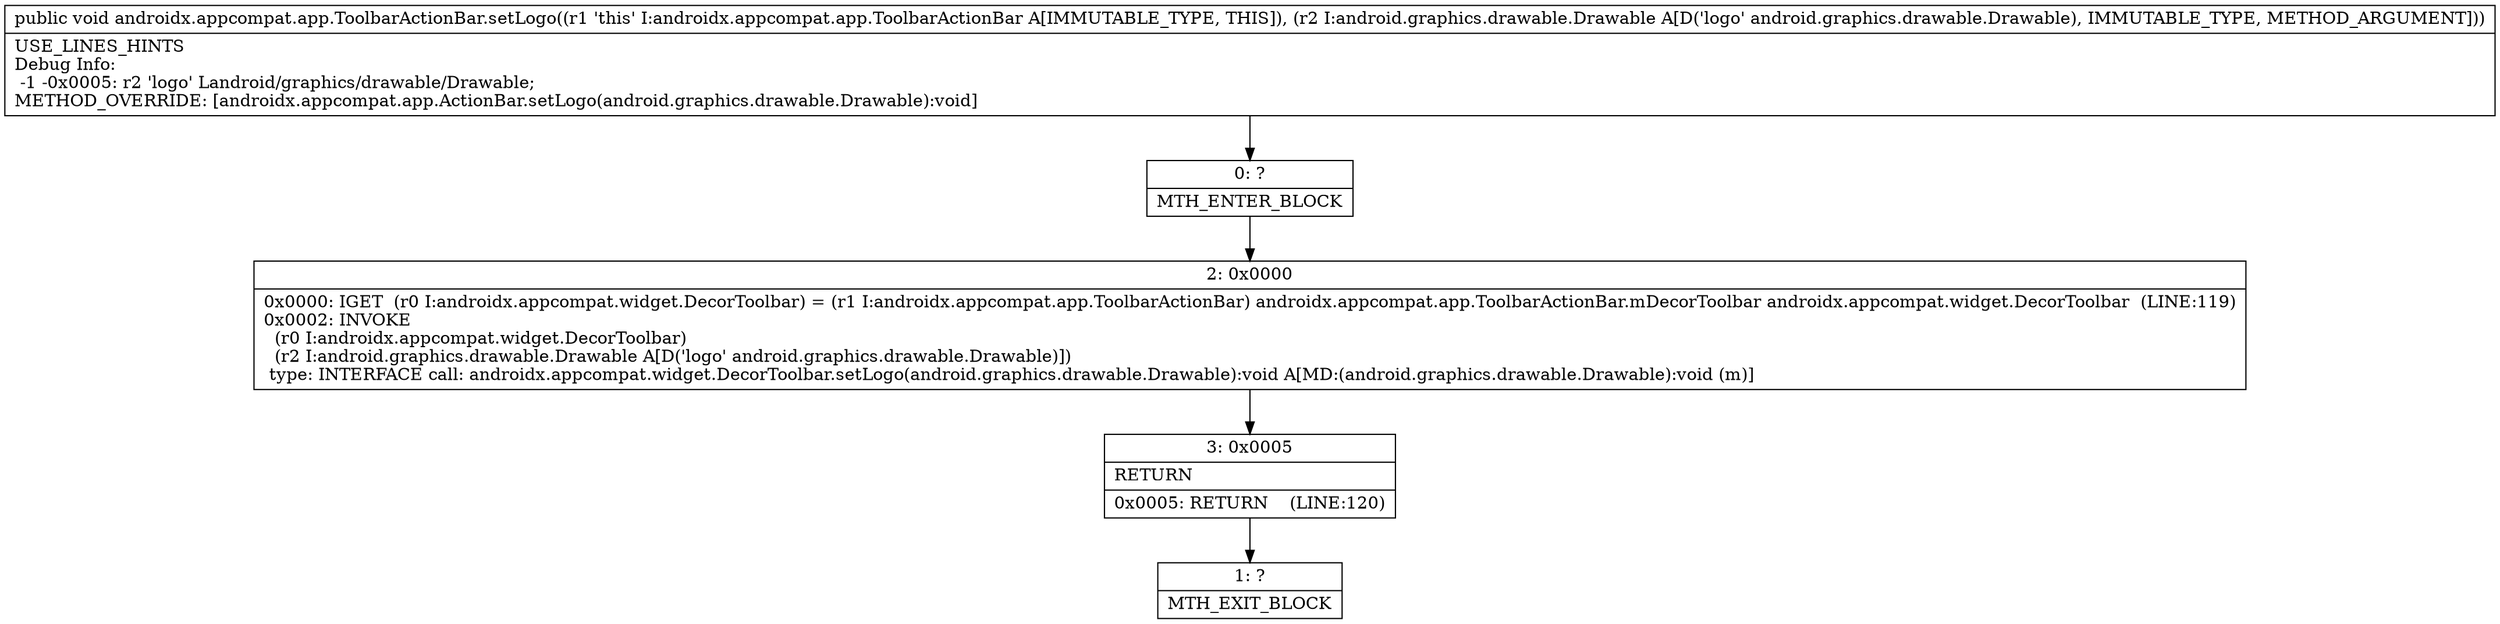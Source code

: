 digraph "CFG forandroidx.appcompat.app.ToolbarActionBar.setLogo(Landroid\/graphics\/drawable\/Drawable;)V" {
Node_0 [shape=record,label="{0\:\ ?|MTH_ENTER_BLOCK\l}"];
Node_2 [shape=record,label="{2\:\ 0x0000|0x0000: IGET  (r0 I:androidx.appcompat.widget.DecorToolbar) = (r1 I:androidx.appcompat.app.ToolbarActionBar) androidx.appcompat.app.ToolbarActionBar.mDecorToolbar androidx.appcompat.widget.DecorToolbar  (LINE:119)\l0x0002: INVOKE  \l  (r0 I:androidx.appcompat.widget.DecorToolbar)\l  (r2 I:android.graphics.drawable.Drawable A[D('logo' android.graphics.drawable.Drawable)])\l type: INTERFACE call: androidx.appcompat.widget.DecorToolbar.setLogo(android.graphics.drawable.Drawable):void A[MD:(android.graphics.drawable.Drawable):void (m)]\l}"];
Node_3 [shape=record,label="{3\:\ 0x0005|RETURN\l|0x0005: RETURN    (LINE:120)\l}"];
Node_1 [shape=record,label="{1\:\ ?|MTH_EXIT_BLOCK\l}"];
MethodNode[shape=record,label="{public void androidx.appcompat.app.ToolbarActionBar.setLogo((r1 'this' I:androidx.appcompat.app.ToolbarActionBar A[IMMUTABLE_TYPE, THIS]), (r2 I:android.graphics.drawable.Drawable A[D('logo' android.graphics.drawable.Drawable), IMMUTABLE_TYPE, METHOD_ARGUMENT]))  | USE_LINES_HINTS\lDebug Info:\l  \-1 \-0x0005: r2 'logo' Landroid\/graphics\/drawable\/Drawable;\lMETHOD_OVERRIDE: [androidx.appcompat.app.ActionBar.setLogo(android.graphics.drawable.Drawable):void]\l}"];
MethodNode -> Node_0;Node_0 -> Node_2;
Node_2 -> Node_3;
Node_3 -> Node_1;
}

